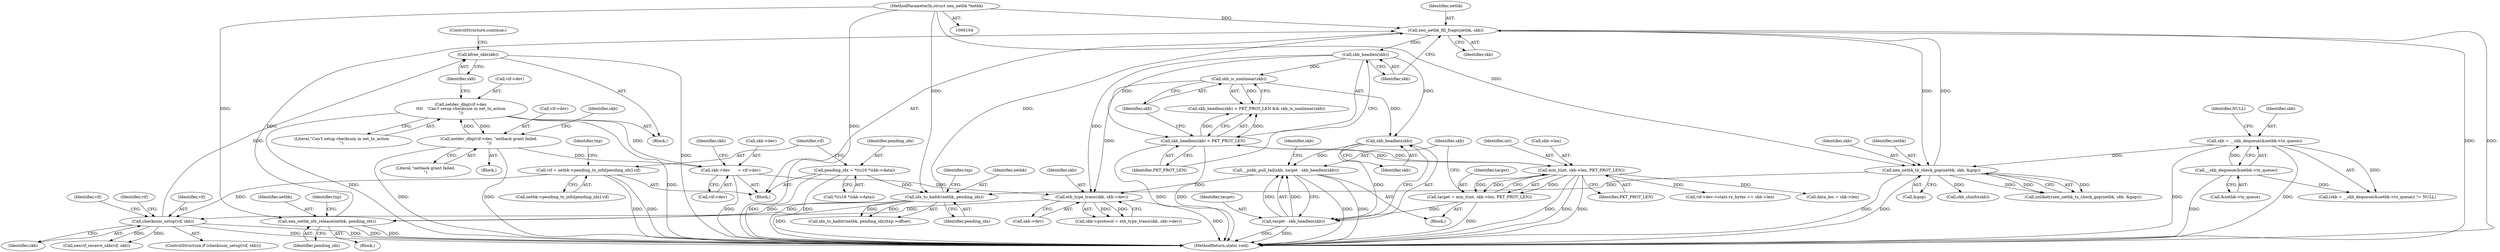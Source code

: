 digraph "1_linux_7d5145d8eb2b9791533ffe4dc003b129b9696c48_2@API" {
"1000295" [label="(Call,kfree_skb(skb))"];
"1000286" [label="(Call,checksum_setup(vif, skb))"];
"1000137" [label="(Call,vif = netbk->pending_tx_info[pending_idx].vif)"];
"1000280" [label="(Call,eth_type_trans(skb, skb->dev))"];
"1000251" [label="(Call,skb_is_nonlinear(skb))"];
"1000248" [label="(Call,skb_headlen(skb))"];
"1000242" [label="(Call,xen_netbk_fill_frags(netbk, skb))"];
"1000216" [label="(Call,xen_netbk_idx_release(netbk, pending_idx))"];
"1000190" [label="(Call,idx_to_kaddr(netbk, pending_idx))"];
"1000158" [label="(Call,xen_netbk_tx_check_gop(netbk, skb, &gop))"];
"1000105" [label="(MethodParameterIn,struct xen_netbk *netbk)"];
"1000116" [label="(Call,skb = __skb_dequeue(&netbk->tx_queue))"];
"1000118" [label="(Call,__skb_dequeue(&netbk->tx_queue))"];
"1000129" [label="(Call,pending_idx = *((u16 *)skb->data))"];
"1000263" [label="(Call,__pskb_pull_tail(skb, target - skb_headlen(skb)))"];
"1000267" [label="(Call,skb_headlen(skb))"];
"1000265" [label="(Call,target - skb_headlen(skb))"];
"1000255" [label="(Call,target = min_t(int, skb->len, PKT_PROT_LEN))"];
"1000257" [label="(Call,min_t(int, skb->len, PKT_PROT_LEN))"];
"1000247" [label="(Call,skb_headlen(skb) < PKT_PROT_LEN)"];
"1000269" [label="(Call,skb->dev      = vif->dev)"];
"1000290" [label="(Call,netdev_dbg(vif->dev,\n\t\t\t\t   \"Can't setup checksum in net_tx_action\n\"))"];
"1000164" [label="(Call,netdev_dbg(vif->dev, \"netback grant failed.\n\"))"];
"1000161" [label="(Call,&gop)"];
"1000296" [label="(Identifier,skb)"];
"1000191" [label="(Identifier,netbk)"];
"1000257" [label="(Call,min_t(int, skb->len, PKT_PROT_LEN))"];
"1000217" [label="(Identifier,netbk)"];
"1000297" [label="(ControlStructure,continue;)"];
"1000194" [label="(Identifier,txp)"];
"1000255" [label="(Call,target = min_t(int, skb->len, PKT_PROT_LEN))"];
"1000265" [label="(Call,target - skb_headlen(skb))"];
"1000248" [label="(Call,skb_headlen(skb))"];
"1000190" [label="(Call,idx_to_kaddr(netbk, pending_idx))"];
"1000119" [label="(Call,&netbk->tx_queue)"];
"1000263" [label="(Call,__pskb_pull_tail(skb, target - skb_headlen(skb)))"];
"1000147" [label="(Identifier,txp)"];
"1000256" [label="(Identifier,target)"];
"1000278" [label="(Identifier,skb)"];
"1000266" [label="(Identifier,target)"];
"1000285" [label="(ControlStructure,if (checksum_setup(vif, skb)))"];
"1000139" [label="(Call,netbk->pending_tx_info[pending_idx].vif)"];
"1000137" [label="(Call,vif = netbk->pending_tx_info[pending_idx].vif)"];
"1000165" [label="(Call,vif->dev)"];
"1000159" [label="(Identifier,netbk)"];
"1000244" [label="(Identifier,skb)"];
"1000258" [label="(Identifier,int)"];
"1000270" [label="(Call,skb->dev)"];
"1000251" [label="(Call,skb_is_nonlinear(skb))"];
"1000291" [label="(Call,vif->dev)"];
"1000216" [label="(Call,xen_netbk_idx_release(netbk, pending_idx))"];
"1000289" [label="(Block,)"];
"1000267" [label="(Call,skb_headlen(skb))"];
"1000295" [label="(Call,kfree_skb(skb))"];
"1000124" [label="(Block,)"];
"1000192" [label="(Identifier,pending_idx)"];
"1000264" [label="(Identifier,skb)"];
"1000242" [label="(Call,xen_netbk_fill_frags(netbk, skb))"];
"1000320" [label="(MethodReturn,static void)"];
"1000171" [label="(Call,skb_shinfo(skb))"];
"1000243" [label="(Identifier,netbk)"];
"1000215" [label="(Block,)"];
"1000290" [label="(Call,netdev_dbg(vif->dev,\n\t\t\t\t   \"Can't setup checksum in net_tx_action\n\"))"];
"1000247" [label="(Call,skb_headlen(skb) < PKT_PROT_LEN)"];
"1000249" [label="(Identifier,skb)"];
"1000246" [label="(Call,skb_headlen(skb) < PKT_PROT_LEN && skb_is_nonlinear(skb))"];
"1000160" [label="(Identifier,skb)"];
"1000302" [label="(Identifier,vif)"];
"1000253" [label="(Block,)"];
"1000218" [label="(Identifier,pending_idx)"];
"1000250" [label="(Identifier,PKT_PROT_LEN)"];
"1000189" [label="(Call,idx_to_kaddr(netbk, pending_idx)|txp->offset)"];
"1000280" [label="(Call,eth_type_trans(skb, skb->dev))"];
"1000129" [label="(Call,pending_idx = *((u16 *)skb->data))"];
"1000281" [label="(Identifier,skb)"];
"1000117" [label="(Identifier,skb)"];
"1000288" [label="(Identifier,skb)"];
"1000115" [label="(Call,(skb = __skb_dequeue(&netbk->tx_queue)) != NULL)"];
"1000282" [label="(Call,skb->dev)"];
"1000294" [label="(Literal,\"Can't setup checksum in net_tx_action\n\")"];
"1000268" [label="(Identifier,skb)"];
"1000105" [label="(MethodParameterIn,struct xen_netbk *netbk)"];
"1000164" [label="(Call,netdev_dbg(vif->dev, \"netback grant failed.\n\"))"];
"1000138" [label="(Identifier,vif)"];
"1000273" [label="(Call,vif->dev)"];
"1000286" [label="(Call,checksum_setup(vif, skb))"];
"1000262" [label="(Identifier,PKT_PROT_LEN)"];
"1000163" [label="(Block,)"];
"1000157" [label="(Call,unlikely(xen_netbk_tx_check_gop(netbk, skb, &gop)))"];
"1000123" [label="(Identifier,NULL)"];
"1000271" [label="(Identifier,skb)"];
"1000269" [label="(Call,skb->dev      = vif->dev)"];
"1000287" [label="(Identifier,vif)"];
"1000158" [label="(Call,xen_netbk_tx_check_gop(netbk, skb, &gop))"];
"1000298" [label="(Call,vif->dev->stats.rx_bytes += skb->len)"];
"1000317" [label="(Call,xenvif_receive_skb(vif, skb))"];
"1000222" [label="(Identifier,txp)"];
"1000292" [label="(Identifier,vif)"];
"1000259" [label="(Call,skb->len)"];
"1000178" [label="(Call,data_len = skb->len)"];
"1000252" [label="(Identifier,skb)"];
"1000130" [label="(Identifier,pending_idx)"];
"1000276" [label="(Call,skb->protocol = eth_type_trans(skb, skb->dev))"];
"1000116" [label="(Call,skb = __skb_dequeue(&netbk->tx_queue))"];
"1000168" [label="(Literal,\"netback grant failed.\n\")"];
"1000172" [label="(Identifier,skb)"];
"1000118" [label="(Call,__skb_dequeue(&netbk->tx_queue))"];
"1000131" [label="(Call,*((u16 *)skb->data))"];
"1000295" -> "1000289"  [label="AST: "];
"1000295" -> "1000296"  [label="CFG: "];
"1000296" -> "1000295"  [label="AST: "];
"1000297" -> "1000295"  [label="CFG: "];
"1000295" -> "1000320"  [label="DDG: "];
"1000286" -> "1000295"  [label="DDG: "];
"1000286" -> "1000285"  [label="AST: "];
"1000286" -> "1000288"  [label="CFG: "];
"1000287" -> "1000286"  [label="AST: "];
"1000288" -> "1000286"  [label="AST: "];
"1000292" -> "1000286"  [label="CFG: "];
"1000302" -> "1000286"  [label="CFG: "];
"1000286" -> "1000320"  [label="DDG: "];
"1000286" -> "1000320"  [label="DDG: "];
"1000137" -> "1000286"  [label="DDG: "];
"1000280" -> "1000286"  [label="DDG: "];
"1000286" -> "1000317"  [label="DDG: "];
"1000286" -> "1000317"  [label="DDG: "];
"1000137" -> "1000124"  [label="AST: "];
"1000137" -> "1000139"  [label="CFG: "];
"1000138" -> "1000137"  [label="AST: "];
"1000139" -> "1000137"  [label="AST: "];
"1000147" -> "1000137"  [label="CFG: "];
"1000137" -> "1000320"  [label="DDG: "];
"1000137" -> "1000320"  [label="DDG: "];
"1000280" -> "1000276"  [label="AST: "];
"1000280" -> "1000282"  [label="CFG: "];
"1000281" -> "1000280"  [label="AST: "];
"1000282" -> "1000280"  [label="AST: "];
"1000276" -> "1000280"  [label="CFG: "];
"1000280" -> "1000320"  [label="DDG: "];
"1000280" -> "1000276"  [label="DDG: "];
"1000280" -> "1000276"  [label="DDG: "];
"1000251" -> "1000280"  [label="DDG: "];
"1000263" -> "1000280"  [label="DDG: "];
"1000248" -> "1000280"  [label="DDG: "];
"1000269" -> "1000280"  [label="DDG: "];
"1000251" -> "1000246"  [label="AST: "];
"1000251" -> "1000252"  [label="CFG: "];
"1000252" -> "1000251"  [label="AST: "];
"1000246" -> "1000251"  [label="CFG: "];
"1000251" -> "1000246"  [label="DDG: "];
"1000248" -> "1000251"  [label="DDG: "];
"1000251" -> "1000267"  [label="DDG: "];
"1000248" -> "1000247"  [label="AST: "];
"1000248" -> "1000249"  [label="CFG: "];
"1000249" -> "1000248"  [label="AST: "];
"1000250" -> "1000248"  [label="CFG: "];
"1000248" -> "1000247"  [label="DDG: "];
"1000242" -> "1000248"  [label="DDG: "];
"1000248" -> "1000267"  [label="DDG: "];
"1000242" -> "1000124"  [label="AST: "];
"1000242" -> "1000244"  [label="CFG: "];
"1000243" -> "1000242"  [label="AST: "];
"1000244" -> "1000242"  [label="AST: "];
"1000249" -> "1000242"  [label="CFG: "];
"1000242" -> "1000320"  [label="DDG: "];
"1000242" -> "1000320"  [label="DDG: "];
"1000242" -> "1000158"  [label="DDG: "];
"1000216" -> "1000242"  [label="DDG: "];
"1000190" -> "1000242"  [label="DDG: "];
"1000105" -> "1000242"  [label="DDG: "];
"1000158" -> "1000242"  [label="DDG: "];
"1000216" -> "1000215"  [label="AST: "];
"1000216" -> "1000218"  [label="CFG: "];
"1000217" -> "1000216"  [label="AST: "];
"1000218" -> "1000216"  [label="AST: "];
"1000222" -> "1000216"  [label="CFG: "];
"1000216" -> "1000320"  [label="DDG: "];
"1000216" -> "1000320"  [label="DDG: "];
"1000190" -> "1000216"  [label="DDG: "];
"1000190" -> "1000216"  [label="DDG: "];
"1000105" -> "1000216"  [label="DDG: "];
"1000190" -> "1000189"  [label="AST: "];
"1000190" -> "1000192"  [label="CFG: "];
"1000191" -> "1000190"  [label="AST: "];
"1000192" -> "1000190"  [label="AST: "];
"1000194" -> "1000190"  [label="CFG: "];
"1000190" -> "1000320"  [label="DDG: "];
"1000190" -> "1000189"  [label="DDG: "];
"1000190" -> "1000189"  [label="DDG: "];
"1000158" -> "1000190"  [label="DDG: "];
"1000105" -> "1000190"  [label="DDG: "];
"1000129" -> "1000190"  [label="DDG: "];
"1000158" -> "1000157"  [label="AST: "];
"1000158" -> "1000161"  [label="CFG: "];
"1000159" -> "1000158"  [label="AST: "];
"1000160" -> "1000158"  [label="AST: "];
"1000161" -> "1000158"  [label="AST: "];
"1000157" -> "1000158"  [label="CFG: "];
"1000158" -> "1000320"  [label="DDG: "];
"1000158" -> "1000320"  [label="DDG: "];
"1000158" -> "1000157"  [label="DDG: "];
"1000158" -> "1000157"  [label="DDG: "];
"1000158" -> "1000157"  [label="DDG: "];
"1000105" -> "1000158"  [label="DDG: "];
"1000116" -> "1000158"  [label="DDG: "];
"1000158" -> "1000171"  [label="DDG: "];
"1000105" -> "1000104"  [label="AST: "];
"1000105" -> "1000320"  [label="DDG: "];
"1000116" -> "1000115"  [label="AST: "];
"1000116" -> "1000118"  [label="CFG: "];
"1000117" -> "1000116"  [label="AST: "];
"1000118" -> "1000116"  [label="AST: "];
"1000123" -> "1000116"  [label="CFG: "];
"1000116" -> "1000320"  [label="DDG: "];
"1000116" -> "1000320"  [label="DDG: "];
"1000116" -> "1000115"  [label="DDG: "];
"1000118" -> "1000116"  [label="DDG: "];
"1000118" -> "1000119"  [label="CFG: "];
"1000119" -> "1000118"  [label="AST: "];
"1000118" -> "1000320"  [label="DDG: "];
"1000118" -> "1000115"  [label="DDG: "];
"1000129" -> "1000124"  [label="AST: "];
"1000129" -> "1000131"  [label="CFG: "];
"1000130" -> "1000129"  [label="AST: "];
"1000131" -> "1000129"  [label="AST: "];
"1000138" -> "1000129"  [label="CFG: "];
"1000129" -> "1000320"  [label="DDG: "];
"1000129" -> "1000320"  [label="DDG: "];
"1000263" -> "1000253"  [label="AST: "];
"1000263" -> "1000265"  [label="CFG: "];
"1000264" -> "1000263"  [label="AST: "];
"1000265" -> "1000263"  [label="AST: "];
"1000271" -> "1000263"  [label="CFG: "];
"1000263" -> "1000320"  [label="DDG: "];
"1000263" -> "1000320"  [label="DDG: "];
"1000267" -> "1000263"  [label="DDG: "];
"1000265" -> "1000263"  [label="DDG: "];
"1000265" -> "1000263"  [label="DDG: "];
"1000267" -> "1000265"  [label="AST: "];
"1000267" -> "1000268"  [label="CFG: "];
"1000268" -> "1000267"  [label="AST: "];
"1000265" -> "1000267"  [label="CFG: "];
"1000267" -> "1000265"  [label="DDG: "];
"1000266" -> "1000265"  [label="AST: "];
"1000265" -> "1000320"  [label="DDG: "];
"1000265" -> "1000320"  [label="DDG: "];
"1000255" -> "1000265"  [label="DDG: "];
"1000255" -> "1000253"  [label="AST: "];
"1000255" -> "1000257"  [label="CFG: "];
"1000256" -> "1000255"  [label="AST: "];
"1000257" -> "1000255"  [label="AST: "];
"1000264" -> "1000255"  [label="CFG: "];
"1000255" -> "1000320"  [label="DDG: "];
"1000257" -> "1000255"  [label="DDG: "];
"1000257" -> "1000255"  [label="DDG: "];
"1000257" -> "1000255"  [label="DDG: "];
"1000257" -> "1000262"  [label="CFG: "];
"1000258" -> "1000257"  [label="AST: "];
"1000259" -> "1000257"  [label="AST: "];
"1000262" -> "1000257"  [label="AST: "];
"1000257" -> "1000320"  [label="DDG: "];
"1000257" -> "1000320"  [label="DDG: "];
"1000257" -> "1000320"  [label="DDG: "];
"1000257" -> "1000178"  [label="DDG: "];
"1000257" -> "1000247"  [label="DDG: "];
"1000247" -> "1000257"  [label="DDG: "];
"1000257" -> "1000298"  [label="DDG: "];
"1000247" -> "1000246"  [label="AST: "];
"1000247" -> "1000250"  [label="CFG: "];
"1000250" -> "1000247"  [label="AST: "];
"1000252" -> "1000247"  [label="CFG: "];
"1000246" -> "1000247"  [label="CFG: "];
"1000247" -> "1000320"  [label="DDG: "];
"1000247" -> "1000320"  [label="DDG: "];
"1000247" -> "1000246"  [label="DDG: "];
"1000247" -> "1000246"  [label="DDG: "];
"1000269" -> "1000124"  [label="AST: "];
"1000269" -> "1000273"  [label="CFG: "];
"1000270" -> "1000269"  [label="AST: "];
"1000273" -> "1000269"  [label="AST: "];
"1000278" -> "1000269"  [label="CFG: "];
"1000269" -> "1000320"  [label="DDG: "];
"1000290" -> "1000269"  [label="DDG: "];
"1000164" -> "1000269"  [label="DDG: "];
"1000290" -> "1000289"  [label="AST: "];
"1000290" -> "1000294"  [label="CFG: "];
"1000291" -> "1000290"  [label="AST: "];
"1000294" -> "1000290"  [label="AST: "];
"1000296" -> "1000290"  [label="CFG: "];
"1000290" -> "1000320"  [label="DDG: "];
"1000290" -> "1000320"  [label="DDG: "];
"1000290" -> "1000164"  [label="DDG: "];
"1000164" -> "1000290"  [label="DDG: "];
"1000164" -> "1000163"  [label="AST: "];
"1000164" -> "1000168"  [label="CFG: "];
"1000165" -> "1000164"  [label="AST: "];
"1000168" -> "1000164"  [label="AST: "];
"1000172" -> "1000164"  [label="CFG: "];
"1000164" -> "1000320"  [label="DDG: "];
"1000164" -> "1000320"  [label="DDG: "];
}
